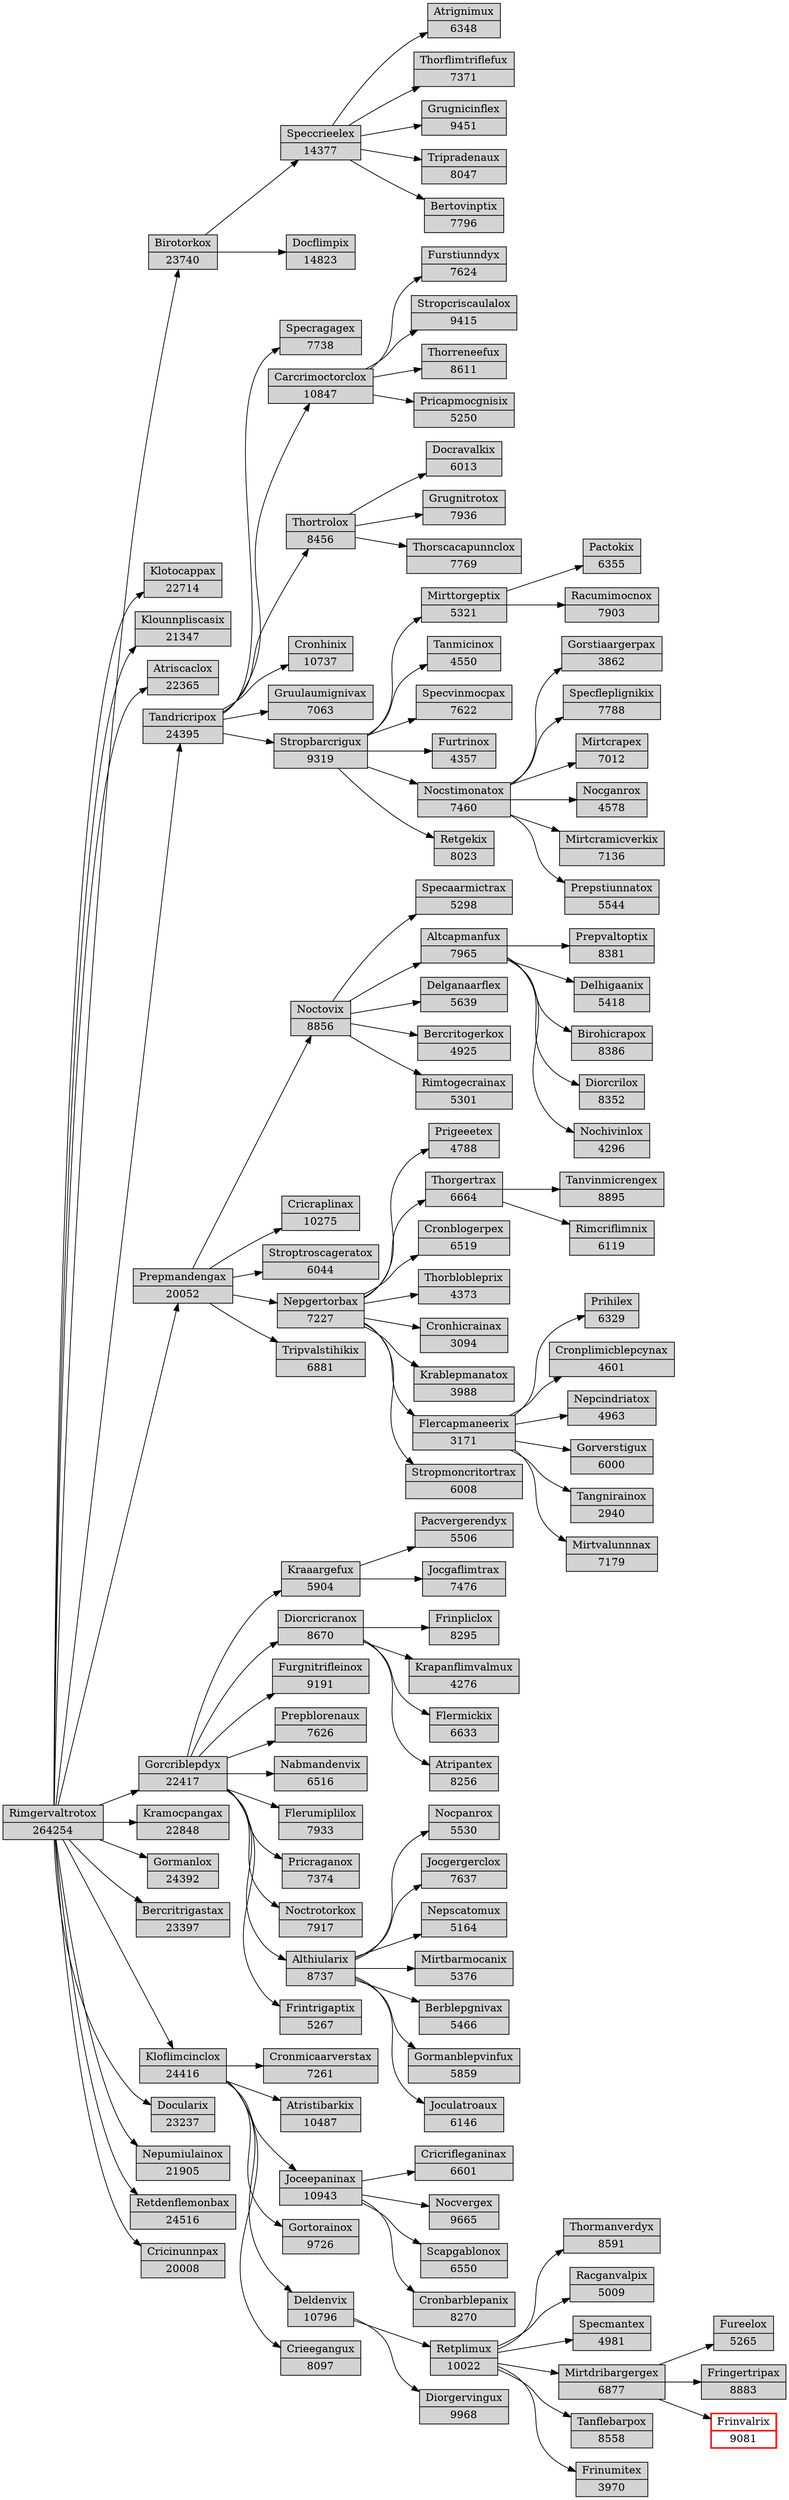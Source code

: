 digraph g { 
graph [rankdir=LR]
node [shape=record fillcolor=lightgrey style=filled]
  Rimgervaltrotox [label="Rimgervaltrotox|264254"]
  Birotorkox [label="Birotorkox|23740"]
  Speccrieelex [label="Speccrieelex|14377"]
  Atrignimux [label="Atrignimux|6348"]
  Thorflimtriflefux [label="Thorflimtriflefux|7371"]
  Grugnicinflex [label="Grugnicinflex|9451"]
  Tripradenaux [label="Tripradenaux|8047"]
  Bertovinptix [label="Bertovinptix|7796"]
  Docflimpix [label="Docflimpix|14823"]
  Klotocappax [label="Klotocappax|22714"]
  Klounnpliscasix [label="Klounnpliscasix|21347"]
  Atriscaclox [label="Atriscaclox|22365"]
  Tandricripox [label="Tandricripox|24395"]
  Specragagex [label="Specragagex|7738"]
  Carcrimoctorclox [label="Carcrimoctorclox|10847"]
  Furstiunndyx [label="Furstiunndyx|7624"]
  Stropcriscaulalox [label="Stropcriscaulalox|9415"]
  Thorreneefux [label="Thorreneefux|8611"]
  Pricapmocgnisix [label="Pricapmocgnisix|5250"]
  Thortrolox [label="Thortrolox|8456"]
  Docravalkix [label="Docravalkix|6013"]
  Grugnitrotox [label="Grugnitrotox|7936"]
  Thorscacapunnclox [label="Thorscacapunnclox|7769"]
  Cronhinix [label="Cronhinix|10737"]
  Gruulaumignivax [label="Gruulaumignivax|7063"]
  Stropbarcrigux [label="Stropbarcrigux|9319"]
  Mirttorgeptix [label="Mirttorgeptix|5321"]
  Pactokix [label="Pactokix|6355"]
  Racumimocnox [label="Racumimocnox|7903"]
  Tanmicinox [label="Tanmicinox|4550"]
  Specvinmocpax [label="Specvinmocpax|7622"]
  Furtrinox [label="Furtrinox|4357"]
  Nocstimonatox [label="Nocstimonatox|7460"]
  Gorstiaargerpax [label="Gorstiaargerpax|3862"]
  Specfleplignikix [label="Specfleplignikix|7788"]
  Mirtcrapex [label="Mirtcrapex|7012"]
  Nocganrox [label="Nocganrox|4578"]
  Mirtcramicverkix [label="Mirtcramicverkix|7136"]
  Prepstiunnatox [label="Prepstiunnatox|5544"]
  Retgekix [label="Retgekix|8023"]
  Prepmandengax [label="Prepmandengax|20052"]
  Noctovix [label="Noctovix|8856"]
  Specaarmictrax [label="Specaarmictrax|5298"]
  Altcapmanfux [label="Altcapmanfux|7965"]
  Prepvaltoptix [label="Prepvaltoptix|8381"]
  Delhigaanix [label="Delhigaanix|5418"]
  Birohicrapox [label="Birohicrapox|8386"]
  Diorcrilox [label="Diorcrilox|8352"]
  Nochivinlox [label="Nochivinlox|4296"]
  Delganaarflex [label="Delganaarflex|5639"]
  Bercritogerkox [label="Bercritogerkox|4925"]
  Rimtogecrainax [label="Rimtogecrainax|5301"]
  Cricraplinax [label="Cricraplinax|10275"]
  Stroptroscageratox [label="Stroptroscageratox|6044"]
  Nepgertorbax [label="Nepgertorbax|7227"]
  Prigeeetex [label="Prigeeetex|4788"]
  Thorgertrax [label="Thorgertrax|6664"]
  Tanvinmicrengex [label="Tanvinmicrengex|8895"]
  Rimcriflimnix [label="Rimcriflimnix|6119"]
  Cronblogerpex [label="Cronblogerpex|6519"]
  Thorblobleprix [label="Thorblobleprix|4373"]
  Cronhicrainax [label="Cronhicrainax|3094"]
  Krablepmanatox [label="Krablepmanatox|3988"]
  Flercapmaneerix [label="Flercapmaneerix|3171"]
  Prihilex [label="Prihilex|6329"]
  Cronplimicblepcynax [label="Cronplimicblepcynax|4601"]
  Nepcindriatox [label="Nepcindriatox|4963"]
  Gorverstigux [label="Gorverstigux|6000"]
  Tangnirainox [label="Tangnirainox|2940"]
  Mirtvalunnnax [label="Mirtvalunnnax|7179"]
  Stropmoncritortrax [label="Stropmoncritortrax|6008"]
  Tripvalstihikix [label="Tripvalstihikix|6881"]
  Gorcriblepdyx [label="Gorcriblepdyx|22417"]
  Kraaargefux [label="Kraaargefux|5904"]
  Pacvergerendyx [label="Pacvergerendyx|5506"]
  Jocgaflimtrax [label="Jocgaflimtrax|7476"]
  Diorcricranox [label="Diorcricranox|8670"]
  Frinpliclox [label="Frinpliclox|8295"]
  Krapanflimvalmux [label="Krapanflimvalmux|4276"]
  Flermickix [label="Flermickix|6633"]
  Atripantex [label="Atripantex|8256"]
  Furgnitrifleinox [label="Furgnitrifleinox|9191"]
  Prepblorenaux [label="Prepblorenaux|7626"]
  Nabmandenvix [label="Nabmandenvix|6516"]
  Flerumiplilox [label="Flerumiplilox|7933"]
  Pricraganox [label="Pricraganox|7374"]
  Noctrotorkox [label="Noctrotorkox|7917"]
  Althiularix [label="Althiularix|8737"]
  Nocpanrox [label="Nocpanrox|5530"]
  Jocgergerclox [label="Jocgergerclox|7637"]
  Nepscatomux [label="Nepscatomux|5164"]
  Mirtbarmocanix [label="Mirtbarmocanix|5376"]
  Berblepgnivax [label="Berblepgnivax|5466"]
  Gormanblepvinfux [label="Gormanblepvinfux|5859"]
  Joculatroaux [label="Joculatroaux|6146"]
  Frintrigaptix [label="Frintrigaptix|5267"]
  Kramocpangax [label="Kramocpangax|22848"]
  Gormanlox [label="Gormanlox|24392"]
  Bercritrigastax [label="Bercritrigastax|23397"]
  Kloflimcinclox [label="Kloflimcinclox|24416"]
  Cronmicaarverstax [label="Cronmicaarverstax|7261"]
  Atristibarkix [label="Atristibarkix|10487"]
  Joceepaninax [label="Joceepaninax|10943"]
  Cricrifleganinax [label="Cricrifleganinax|6601"]
  Nocvergex [label="Nocvergex|9665"]
  Scapgablonox [label="Scapgablonox|6550"]
  Cronbarblepanix [label="Cronbarblepanix|8270"]
  Gortorainox [label="Gortorainox|9726"]
  Deldenvix [label="Deldenvix|10796"]
  Retplimux [label="Retplimux|10022"]
  Thormanverdyx [label="Thormanverdyx|8591"]
  Racganvalpix [label="Racganvalpix|5009"]
  Specmantex [label="Specmantex|4981"]
  Mirtdribargergex [label="Mirtdribargergex|6877"]
  Fureelox [label="Fureelox|5265"]
  Fringertripax [label="Fringertripax|8883"]
  Frinvalrix [label="Frinvalrix|9081" color=red style=bold]
  Tanflebarpox [label="Tanflebarpox|8558"]
  Frinumitex [label="Frinumitex|3970"]
  Diorgervingux [label="Diorgervingux|9968"]
  Crieegangux [label="Crieegangux|8097"]
  Docularix [label="Docularix|23237"]
  Nepumiulainox [label="Nepumiulainox|21905"]
  Retdenflemonbax [label="Retdenflemonbax|24516"]
  Cricinunnpax [label="Cricinunnpax|20008"]
  Rimgervaltrotox -> Birotorkox;
  Rimgervaltrotox -> Klotocappax;
  Rimgervaltrotox -> Klounnpliscasix;
  Rimgervaltrotox -> Atriscaclox;
  Rimgervaltrotox -> Tandricripox;
  Rimgervaltrotox -> Prepmandengax;
  Rimgervaltrotox -> Gorcriblepdyx;
  Rimgervaltrotox -> Kramocpangax;
  Rimgervaltrotox -> Gormanlox;
  Rimgervaltrotox -> Bercritrigastax;
  Rimgervaltrotox -> Kloflimcinclox;
  Rimgervaltrotox -> Docularix;
  Rimgervaltrotox -> Nepumiulainox;
  Rimgervaltrotox -> Retdenflemonbax;
  Rimgervaltrotox -> Cricinunnpax;
  Birotorkox -> Speccrieelex;
  Birotorkox -> Docflimpix;
  Speccrieelex -> Atrignimux;
  Speccrieelex -> Thorflimtriflefux;
  Speccrieelex -> Grugnicinflex;
  Speccrieelex -> Tripradenaux;
  Speccrieelex -> Bertovinptix;
  Tandricripox -> Specragagex;
  Tandricripox -> Carcrimoctorclox;
  Tandricripox -> Thortrolox;
  Tandricripox -> Cronhinix;
  Tandricripox -> Gruulaumignivax;
  Tandricripox -> Stropbarcrigux;
  Carcrimoctorclox -> Furstiunndyx;
  Carcrimoctorclox -> Stropcriscaulalox;
  Carcrimoctorclox -> Thorreneefux;
  Carcrimoctorclox -> Pricapmocgnisix;
  Thortrolox -> Docravalkix;
  Thortrolox -> Grugnitrotox;
  Thortrolox -> Thorscacapunnclox;
  Stropbarcrigux -> Mirttorgeptix;
  Stropbarcrigux -> Tanmicinox;
  Stropbarcrigux -> Specvinmocpax;
  Stropbarcrigux -> Furtrinox;
  Stropbarcrigux -> Nocstimonatox;
  Stropbarcrigux -> Retgekix;
  Mirttorgeptix -> Pactokix;
  Mirttorgeptix -> Racumimocnox;
  Nocstimonatox -> Gorstiaargerpax;
  Nocstimonatox -> Specfleplignikix;
  Nocstimonatox -> Mirtcrapex;
  Nocstimonatox -> Nocganrox;
  Nocstimonatox -> Mirtcramicverkix;
  Nocstimonatox -> Prepstiunnatox;
  Prepmandengax -> Noctovix;
  Prepmandengax -> Cricraplinax;
  Prepmandengax -> Stroptroscageratox;
  Prepmandengax -> Nepgertorbax;
  Prepmandengax -> Tripvalstihikix;
  Noctovix -> Specaarmictrax;
  Noctovix -> Altcapmanfux;
  Noctovix -> Delganaarflex;
  Noctovix -> Bercritogerkox;
  Noctovix -> Rimtogecrainax;
  Altcapmanfux -> Prepvaltoptix;
  Altcapmanfux -> Delhigaanix;
  Altcapmanfux -> Birohicrapox;
  Altcapmanfux -> Diorcrilox;
  Altcapmanfux -> Nochivinlox;
  Nepgertorbax -> Prigeeetex;
  Nepgertorbax -> Thorgertrax;
  Nepgertorbax -> Cronblogerpex;
  Nepgertorbax -> Thorblobleprix;
  Nepgertorbax -> Cronhicrainax;
  Nepgertorbax -> Krablepmanatox;
  Nepgertorbax -> Flercapmaneerix;
  Nepgertorbax -> Stropmoncritortrax;
  Thorgertrax -> Tanvinmicrengex;
  Thorgertrax -> Rimcriflimnix;
  Flercapmaneerix -> Prihilex;
  Flercapmaneerix -> Cronplimicblepcynax;
  Flercapmaneerix -> Nepcindriatox;
  Flercapmaneerix -> Gorverstigux;
  Flercapmaneerix -> Tangnirainox;
  Flercapmaneerix -> Mirtvalunnnax;
  Gorcriblepdyx -> Kraaargefux;
  Gorcriblepdyx -> Diorcricranox;
  Gorcriblepdyx -> Furgnitrifleinox;
  Gorcriblepdyx -> Prepblorenaux;
  Gorcriblepdyx -> Nabmandenvix;
  Gorcriblepdyx -> Flerumiplilox;
  Gorcriblepdyx -> Pricraganox;
  Gorcriblepdyx -> Noctrotorkox;
  Gorcriblepdyx -> Althiularix;
  Gorcriblepdyx -> Frintrigaptix;
  Kraaargefux -> Pacvergerendyx;
  Kraaargefux -> Jocgaflimtrax;
  Diorcricranox -> Frinpliclox;
  Diorcricranox -> Krapanflimvalmux;
  Diorcricranox -> Flermickix;
  Diorcricranox -> Atripantex;
  Althiularix -> Nocpanrox;
  Althiularix -> Jocgergerclox;
  Althiularix -> Nepscatomux;
  Althiularix -> Mirtbarmocanix;
  Althiularix -> Berblepgnivax;
  Althiularix -> Gormanblepvinfux;
  Althiularix -> Joculatroaux;
  Kloflimcinclox -> Cronmicaarverstax;
  Kloflimcinclox -> Atristibarkix;
  Kloflimcinclox -> Joceepaninax;
  Kloflimcinclox -> Gortorainox;
  Kloflimcinclox -> Deldenvix;
  Kloflimcinclox -> Crieegangux;
  Joceepaninax -> Cricrifleganinax;
  Joceepaninax -> Nocvergex;
  Joceepaninax -> Scapgablonox;
  Joceepaninax -> Cronbarblepanix;
  Deldenvix -> Retplimux;
  Deldenvix -> Diorgervingux;
  Retplimux -> Thormanverdyx;
  Retplimux -> Racganvalpix;
  Retplimux -> Specmantex;
  Retplimux -> Mirtdribargergex;
  Retplimux -> Tanflebarpox;
  Retplimux -> Frinumitex;
  Mirtdribargergex -> Fureelox;
  Mirtdribargergex -> Fringertripax;
  Mirtdribargergex -> Frinvalrix;
}
